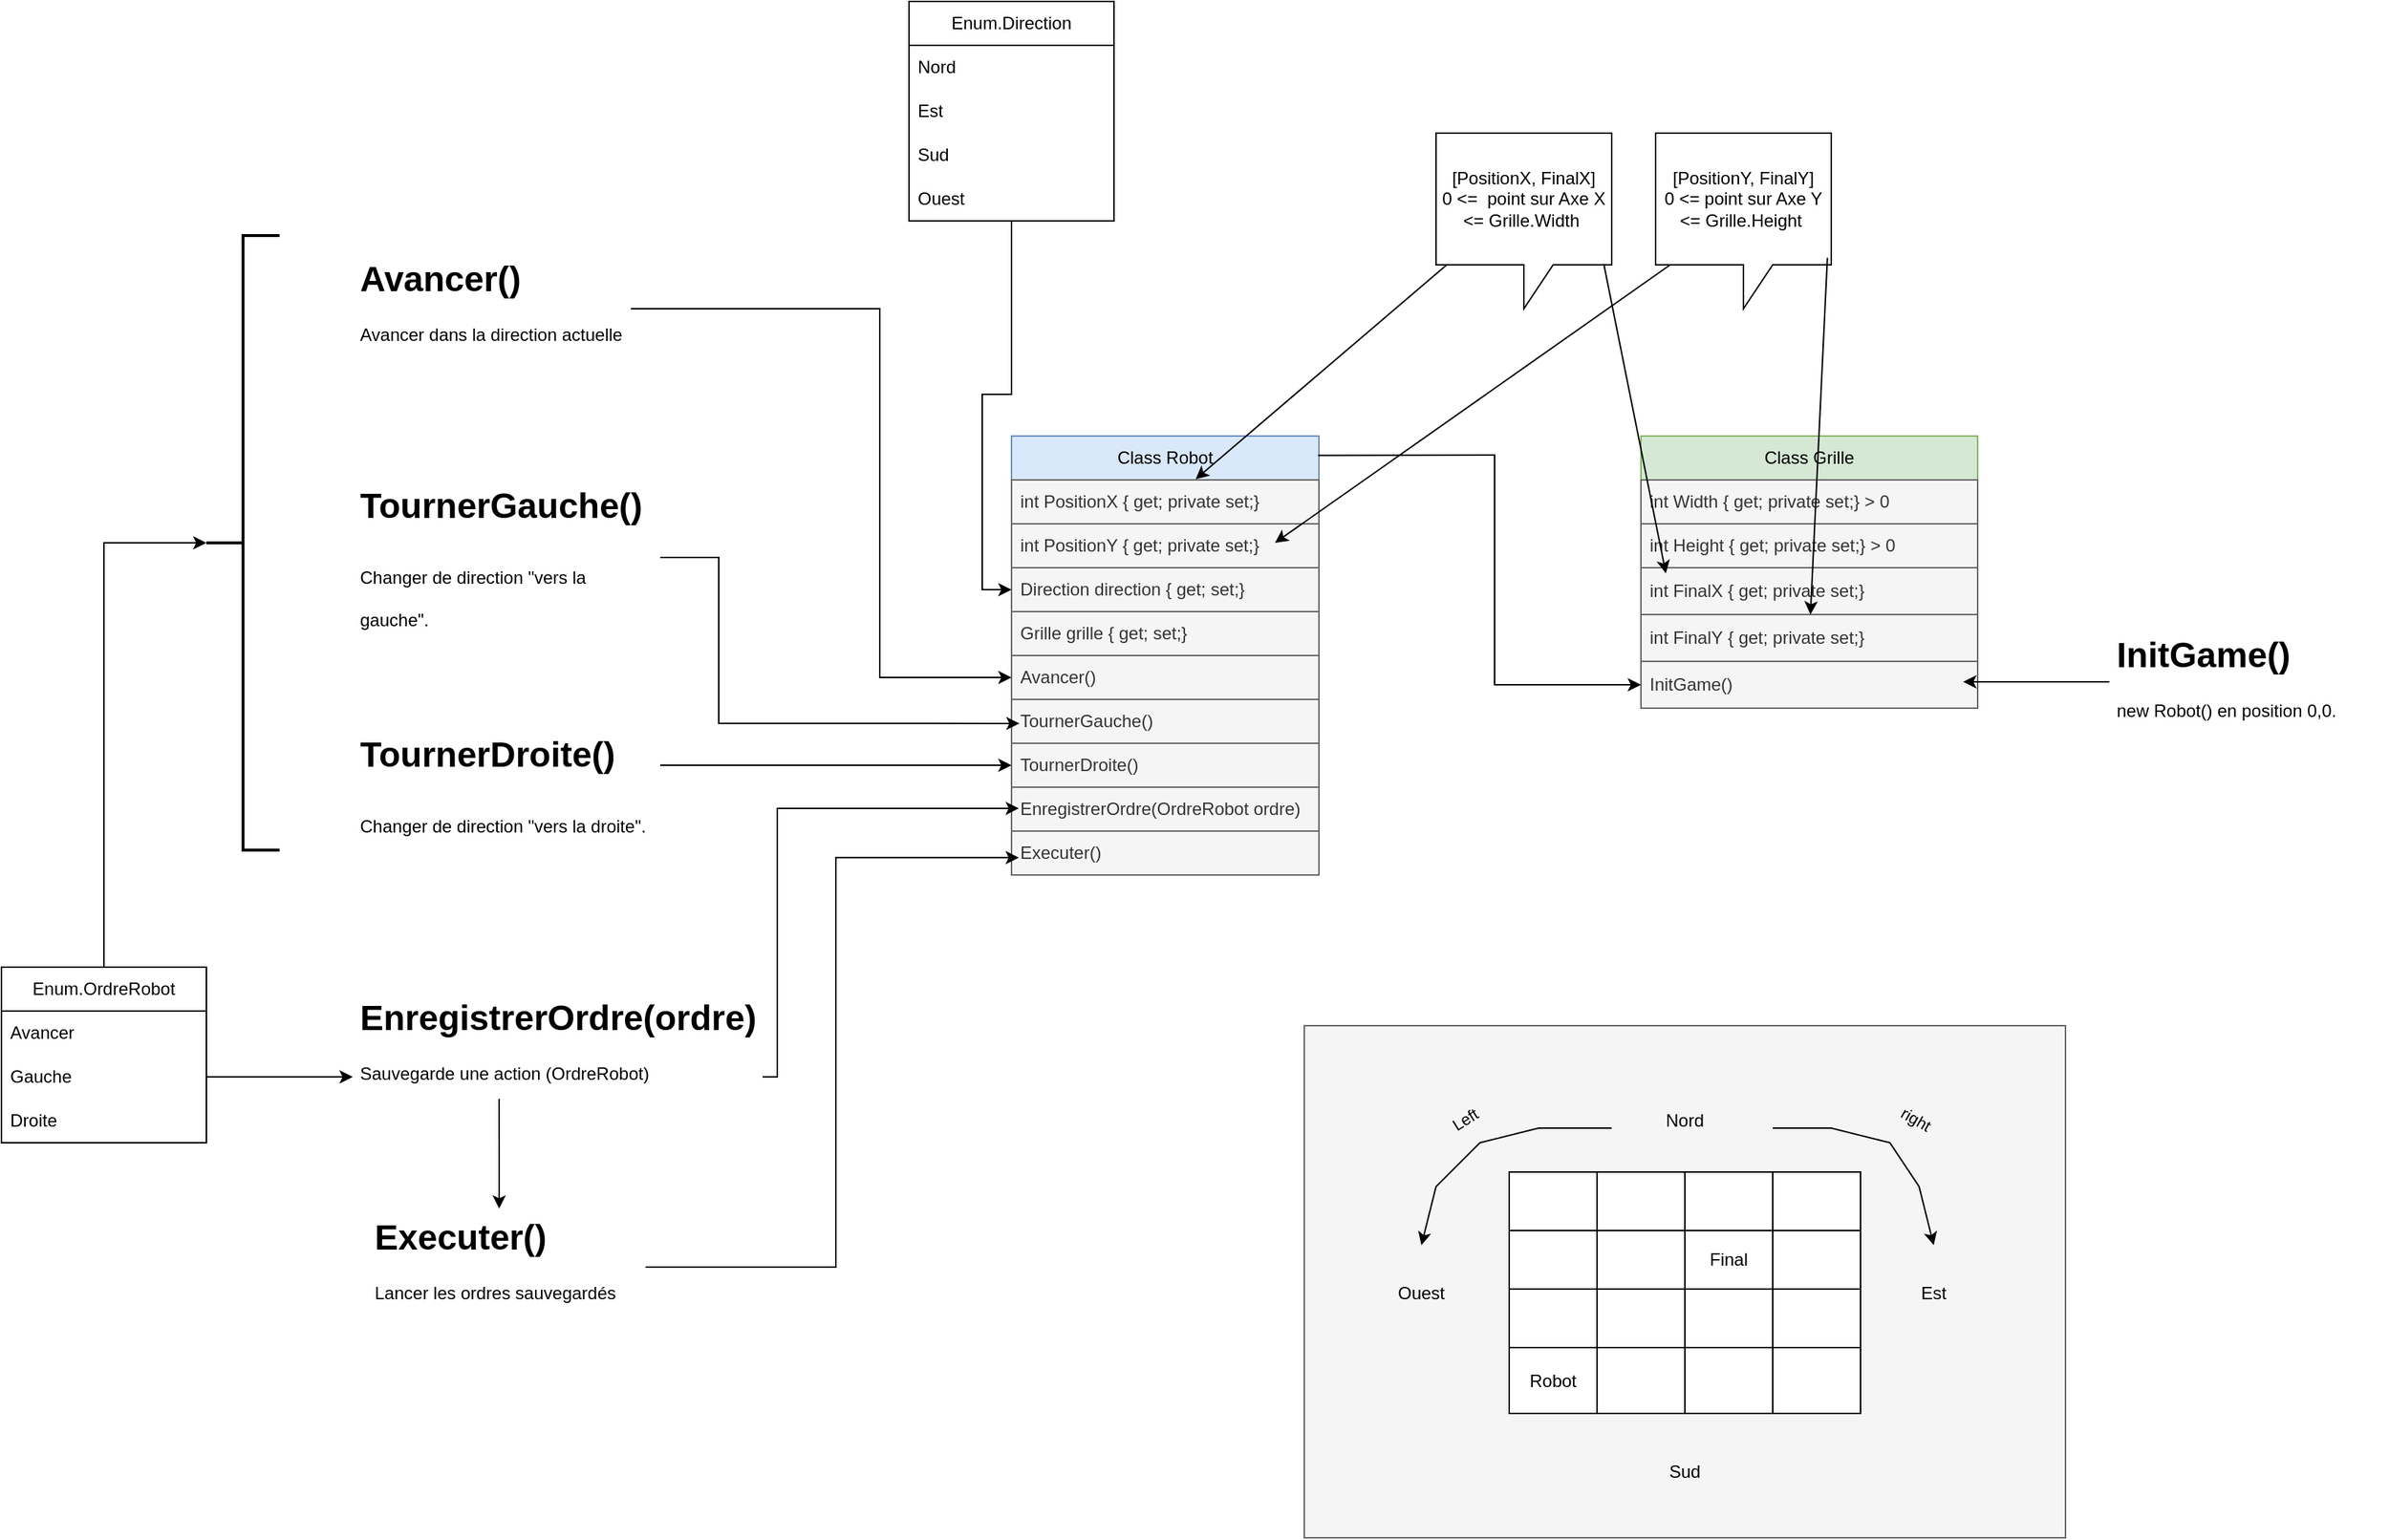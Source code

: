<mxfile version="22.1.5" type="github">
  <diagram name="Page-1" id="VhgcgTBq95Pmw-9vcF3V">
    <mxGraphModel dx="1379" dy="802" grid="1" gridSize="10" guides="1" tooltips="1" connect="1" arrows="1" fold="1" page="1" pageScale="1" pageWidth="3300" pageHeight="4681" math="0" shadow="0">
      <root>
        <mxCell id="0" />
        <mxCell id="1" parent="0" />
        <mxCell id="qqzEdZoCKTwrQgAhdA4L-1" value="Class Grille" style="swimlane;fontStyle=0;childLayout=stackLayout;horizontal=1;startSize=30;horizontalStack=0;resizeParent=1;resizeParentMax=0;resizeLast=0;collapsible=1;marginBottom=0;whiteSpace=wrap;html=1;fillColor=#d5e8d4;strokeColor=#82b366;" parent="1" vertex="1">
          <mxGeometry x="1570" y="427" width="230" height="186" as="geometry" />
        </mxCell>
        <mxCell id="qqzEdZoCKTwrQgAhdA4L-2" value="int Width { get; private set;} &amp;gt; 0" style="text;strokeColor=#666666;fillColor=#f5f5f5;align=left;verticalAlign=middle;spacingLeft=4;spacingRight=4;overflow=hidden;points=[[0,0.5],[1,0.5]];portConstraint=eastwest;rotatable=0;whiteSpace=wrap;html=1;fontColor=#333333;" parent="qqzEdZoCKTwrQgAhdA4L-1" vertex="1">
          <mxGeometry y="30" width="230" height="30" as="geometry" />
        </mxCell>
        <mxCell id="qqzEdZoCKTwrQgAhdA4L-3" value="int&amp;nbsp;Height { get; private set;} &amp;gt; 0" style="text;strokeColor=#666666;fillColor=#f5f5f5;align=left;verticalAlign=middle;spacingLeft=4;spacingRight=4;overflow=hidden;points=[[0,0.5],[1,0.5]];portConstraint=eastwest;rotatable=0;whiteSpace=wrap;html=1;fontColor=#333333;" parent="qqzEdZoCKTwrQgAhdA4L-1" vertex="1">
          <mxGeometry y="60" width="230" height="30" as="geometry" />
        </mxCell>
        <mxCell id="qqzEdZoCKTwrQgAhdA4L-4" value="int&amp;nbsp;FinalX { get; private set;}" style="text;strokeColor=#666666;fillColor=#f5f5f5;align=left;verticalAlign=middle;spacingLeft=4;spacingRight=4;overflow=hidden;points=[[0,0.5],[1,0.5]];portConstraint=eastwest;rotatable=0;whiteSpace=wrap;html=1;fontColor=#333333;" parent="qqzEdZoCKTwrQgAhdA4L-1" vertex="1">
          <mxGeometry y="90" width="230" height="32" as="geometry" />
        </mxCell>
        <mxCell id="qqzEdZoCKTwrQgAhdA4L-6" value="int FinalY&amp;nbsp;{ get; private set;}" style="text;strokeColor=#666666;fillColor=#f5f5f5;align=left;verticalAlign=middle;spacingLeft=4;spacingRight=4;overflow=hidden;points=[[0,0.5],[1,0.5]];portConstraint=eastwest;rotatable=0;whiteSpace=wrap;html=1;fontColor=#333333;" parent="qqzEdZoCKTwrQgAhdA4L-1" vertex="1">
          <mxGeometry y="122" width="230" height="32" as="geometry" />
        </mxCell>
        <mxCell id="qqzEdZoCKTwrQgAhdA4L-7" value="InitGame()" style="text;strokeColor=#666666;fillColor=#f5f5f5;align=left;verticalAlign=middle;spacingLeft=4;spacingRight=4;overflow=hidden;points=[[0,0.5],[1,0.5]];portConstraint=eastwest;rotatable=0;whiteSpace=wrap;html=1;fontColor=#333333;" parent="qqzEdZoCKTwrQgAhdA4L-1" vertex="1">
          <mxGeometry y="154" width="230" height="32" as="geometry" />
        </mxCell>
        <mxCell id="qqzEdZoCKTwrQgAhdA4L-9" value="Class Robot" style="swimlane;fontStyle=0;childLayout=stackLayout;horizontal=1;startSize=30;horizontalStack=0;resizeParent=1;resizeParentMax=0;resizeLast=0;collapsible=1;marginBottom=0;whiteSpace=wrap;html=1;fillColor=#dae8fc;strokeColor=#6c8ebf;" parent="1" vertex="1">
          <mxGeometry x="1140" y="427" width="210" height="300" as="geometry" />
        </mxCell>
        <mxCell id="qqzEdZoCKTwrQgAhdA4L-10" value="int PositionX { get; private set;}&amp;nbsp;" style="text;align=left;verticalAlign=middle;spacingLeft=4;spacingRight=4;overflow=hidden;points=[[0,0.5],[1,0.5]];portConstraint=eastwest;rotatable=0;whiteSpace=wrap;html=1;fillColor=#f5f5f5;fontColor=#333333;strokeColor=#666666;" parent="qqzEdZoCKTwrQgAhdA4L-9" vertex="1">
          <mxGeometry y="30" width="210" height="30" as="geometry" />
        </mxCell>
        <mxCell id="qqzEdZoCKTwrQgAhdA4L-11" value="int PositionY { get; private set;}&amp;nbsp;" style="text;align=left;verticalAlign=middle;spacingLeft=4;spacingRight=4;overflow=hidden;points=[[0,0.5],[1,0.5]];portConstraint=eastwest;rotatable=0;whiteSpace=wrap;html=1;fillColor=#f5f5f5;fontColor=#333333;strokeColor=#666666;" parent="qqzEdZoCKTwrQgAhdA4L-9" vertex="1">
          <mxGeometry y="60" width="210" height="30" as="geometry" />
        </mxCell>
        <mxCell id="qqzEdZoCKTwrQgAhdA4L-14" value="Direction direction { get; set;}" style="text;align=left;verticalAlign=middle;spacingLeft=4;spacingRight=4;overflow=hidden;points=[[0,0.5],[1,0.5]];portConstraint=eastwest;rotatable=0;whiteSpace=wrap;html=1;fillColor=#f5f5f5;fontColor=#333333;strokeColor=#666666;" parent="qqzEdZoCKTwrQgAhdA4L-9" vertex="1">
          <mxGeometry y="90" width="210" height="30" as="geometry" />
        </mxCell>
        <mxCell id="qqzEdZoCKTwrQgAhdA4L-17" value="Grille grille { get; set;}" style="text;align=left;verticalAlign=middle;spacingLeft=4;spacingRight=4;overflow=hidden;points=[[0,0.5],[1,0.5]];portConstraint=eastwest;rotatable=0;whiteSpace=wrap;html=1;fillColor=#f5f5f5;fontColor=#333333;strokeColor=#666666;" parent="qqzEdZoCKTwrQgAhdA4L-9" vertex="1">
          <mxGeometry y="120" width="210" height="30" as="geometry" />
        </mxCell>
        <mxCell id="qqzEdZoCKTwrQgAhdA4L-12" value="Avancer()" style="text;align=left;verticalAlign=middle;spacingLeft=4;spacingRight=4;overflow=hidden;points=[[0,0.5],[1,0.5]];portConstraint=eastwest;rotatable=0;whiteSpace=wrap;html=1;fillColor=#f5f5f5;fontColor=#333333;strokeColor=#666666;" parent="qqzEdZoCKTwrQgAhdA4L-9" vertex="1">
          <mxGeometry y="150" width="210" height="30" as="geometry" />
        </mxCell>
        <mxCell id="qqzEdZoCKTwrQgAhdA4L-19" value="TournerGauche()" style="text;align=left;verticalAlign=middle;spacingLeft=4;spacingRight=4;overflow=hidden;points=[[0,0.5],[1,0.5]];portConstraint=eastwest;rotatable=0;whiteSpace=wrap;html=1;fillColor=#f5f5f5;fontColor=#333333;strokeColor=#666666;" parent="qqzEdZoCKTwrQgAhdA4L-9" vertex="1">
          <mxGeometry y="180" width="210" height="30" as="geometry" />
        </mxCell>
        <mxCell id="qqzEdZoCKTwrQgAhdA4L-20" value="TournerDroite()" style="text;align=left;verticalAlign=middle;spacingLeft=4;spacingRight=4;overflow=hidden;points=[[0,0.5],[1,0.5]];portConstraint=eastwest;rotatable=0;whiteSpace=wrap;html=1;fillColor=#f5f5f5;fontColor=#333333;strokeColor=#666666;" parent="qqzEdZoCKTwrQgAhdA4L-9" vertex="1">
          <mxGeometry y="210" width="210" height="30" as="geometry" />
        </mxCell>
        <mxCell id="qqzEdZoCKTwrQgAhdA4L-21" value="EnregistrerOrdre(OrdreRobot ordre)" style="text;align=left;verticalAlign=middle;spacingLeft=4;spacingRight=4;overflow=hidden;points=[[0,0.5],[1,0.5]];portConstraint=eastwest;rotatable=0;whiteSpace=wrap;html=1;fillColor=#f5f5f5;fontColor=#333333;strokeColor=#666666;" parent="qqzEdZoCKTwrQgAhdA4L-9" vertex="1">
          <mxGeometry y="240" width="210" height="30" as="geometry" />
        </mxCell>
        <mxCell id="qqzEdZoCKTwrQgAhdA4L-22" value="Executer()" style="text;align=left;verticalAlign=middle;spacingLeft=4;spacingRight=4;overflow=hidden;points=[[0,0.5],[1,0.5]];portConstraint=eastwest;rotatable=0;whiteSpace=wrap;html=1;fillColor=#f5f5f5;fontColor=#333333;strokeColor=#666666;" parent="qqzEdZoCKTwrQgAhdA4L-9" vertex="1">
          <mxGeometry y="270" width="210" height="30" as="geometry" />
        </mxCell>
        <mxCell id="lX1yc3wwbv_Ot165KATT-20" style="edgeStyle=orthogonalEdgeStyle;rounded=0;orthogonalLoop=1;jettySize=auto;html=1;entryX=0;entryY=0.5;entryDx=0;entryDy=0;" parent="1" source="qqzEdZoCKTwrQgAhdA4L-23" target="qqzEdZoCKTwrQgAhdA4L-14" edge="1">
          <mxGeometry relative="1" as="geometry" />
        </mxCell>
        <mxCell id="qqzEdZoCKTwrQgAhdA4L-23" value="Enum.Direction" style="swimlane;fontStyle=0;childLayout=stackLayout;horizontal=1;startSize=30;horizontalStack=0;resizeParent=1;resizeParentMax=0;resizeLast=0;collapsible=1;marginBottom=0;whiteSpace=wrap;html=1;" parent="1" vertex="1">
          <mxGeometry x="1070" y="130" width="140" height="150" as="geometry" />
        </mxCell>
        <mxCell id="qqzEdZoCKTwrQgAhdA4L-24" value="Nord&lt;span style=&quot;white-space: pre;&quot;&gt;&#x9;&lt;/span&gt;&lt;span style=&quot;white-space: pre;&quot;&gt;&#x9;&lt;/span&gt;" style="text;strokeColor=none;fillColor=none;align=left;verticalAlign=middle;spacingLeft=4;spacingRight=4;overflow=hidden;points=[[0,0.5],[1,0.5]];portConstraint=eastwest;rotatable=0;whiteSpace=wrap;html=1;" parent="qqzEdZoCKTwrQgAhdA4L-23" vertex="1">
          <mxGeometry y="30" width="140" height="30" as="geometry" />
        </mxCell>
        <mxCell id="qqzEdZoCKTwrQgAhdA4L-25" value="Est" style="text;strokeColor=none;fillColor=none;align=left;verticalAlign=middle;spacingLeft=4;spacingRight=4;overflow=hidden;points=[[0,0.5],[1,0.5]];portConstraint=eastwest;rotatable=0;whiteSpace=wrap;html=1;" parent="qqzEdZoCKTwrQgAhdA4L-23" vertex="1">
          <mxGeometry y="60" width="140" height="30" as="geometry" />
        </mxCell>
        <mxCell id="qqzEdZoCKTwrQgAhdA4L-26" value="Sud" style="text;strokeColor=none;fillColor=none;align=left;verticalAlign=middle;spacingLeft=4;spacingRight=4;overflow=hidden;points=[[0,0.5],[1,0.5]];portConstraint=eastwest;rotatable=0;whiteSpace=wrap;html=1;" parent="qqzEdZoCKTwrQgAhdA4L-23" vertex="1">
          <mxGeometry y="90" width="140" height="30" as="geometry" />
        </mxCell>
        <mxCell id="qqzEdZoCKTwrQgAhdA4L-27" value="Ouest" style="text;strokeColor=none;fillColor=none;align=left;verticalAlign=middle;spacingLeft=4;spacingRight=4;overflow=hidden;points=[[0,0.5],[1,0.5]];portConstraint=eastwest;rotatable=0;whiteSpace=wrap;html=1;" parent="qqzEdZoCKTwrQgAhdA4L-23" vertex="1">
          <mxGeometry y="120" width="140" height="30" as="geometry" />
        </mxCell>
        <mxCell id="lX1yc3wwbv_Ot165KATT-1" value="Enum.OrdreRobot" style="swimlane;fontStyle=0;childLayout=stackLayout;horizontal=1;startSize=30;horizontalStack=0;resizeParent=1;resizeParentMax=0;resizeLast=0;collapsible=1;marginBottom=0;whiteSpace=wrap;html=1;" parent="1" vertex="1">
          <mxGeometry x="450" y="790" width="140" height="120" as="geometry" />
        </mxCell>
        <mxCell id="lX1yc3wwbv_Ot165KATT-2" value="Avancer" style="text;strokeColor=none;fillColor=none;align=left;verticalAlign=middle;spacingLeft=4;spacingRight=4;overflow=hidden;points=[[0,0.5],[1,0.5]];portConstraint=eastwest;rotatable=0;whiteSpace=wrap;html=1;" parent="lX1yc3wwbv_Ot165KATT-1" vertex="1">
          <mxGeometry y="30" width="140" height="30" as="geometry" />
        </mxCell>
        <mxCell id="lX1yc3wwbv_Ot165KATT-3" value="Gauche" style="text;strokeColor=none;fillColor=none;align=left;verticalAlign=middle;spacingLeft=4;spacingRight=4;overflow=hidden;points=[[0,0.5],[1,0.5]];portConstraint=eastwest;rotatable=0;whiteSpace=wrap;html=1;" parent="lX1yc3wwbv_Ot165KATT-1" vertex="1">
          <mxGeometry y="60" width="140" height="30" as="geometry" />
        </mxCell>
        <mxCell id="lX1yc3wwbv_Ot165KATT-4" value="Droite" style="text;strokeColor=none;fillColor=none;align=left;verticalAlign=middle;spacingLeft=4;spacingRight=4;overflow=hidden;points=[[0,0.5],[1,0.5]];portConstraint=eastwest;rotatable=0;whiteSpace=wrap;html=1;" parent="lX1yc3wwbv_Ot165KATT-1" vertex="1">
          <mxGeometry y="90" width="140" height="30" as="geometry" />
        </mxCell>
        <mxCell id="lX1yc3wwbv_Ot165KATT-12" style="edgeStyle=orthogonalEdgeStyle;rounded=0;orthogonalLoop=1;jettySize=auto;html=1;entryX=0;entryY=0.5;entryDx=0;entryDy=0;" parent="1" source="lX1yc3wwbv_Ot165KATT-5" target="qqzEdZoCKTwrQgAhdA4L-12" edge="1">
          <mxGeometry relative="1" as="geometry">
            <Array as="points">
              <mxPoint x="1050" y="340" />
              <mxPoint x="1050" y="592" />
            </Array>
          </mxGeometry>
        </mxCell>
        <mxCell id="lX1yc3wwbv_Ot165KATT-5" value="&lt;h1&gt;Avancer()&lt;/h1&gt;&lt;p&gt;Avancer dans la direction actuelle&lt;/p&gt;" style="text;html=1;strokeColor=none;fillColor=none;spacing=5;spacingTop=-20;whiteSpace=wrap;overflow=hidden;rounded=0;" parent="1" vertex="1">
          <mxGeometry x="690" y="300" width="190" height="80" as="geometry" />
        </mxCell>
        <mxCell id="lX1yc3wwbv_Ot165KATT-6" value="&lt;h1&gt;&lt;span style=&quot;background-color: initial;&quot;&gt;TournerGauche()&lt;/span&gt;&lt;/h1&gt;&lt;h1&gt;&lt;span style=&quot;background-color: initial; font-size: 12px; font-weight: normal;&quot;&gt;Changer de direction &quot;vers la gauche&quot;.&lt;/span&gt;&lt;br&gt;&lt;/h1&gt;" style="text;html=1;strokeColor=none;fillColor=none;spacing=5;spacingTop=-20;whiteSpace=wrap;overflow=hidden;rounded=0;" parent="1" vertex="1">
          <mxGeometry x="690" y="455" width="210" height="110" as="geometry" />
        </mxCell>
        <mxCell id="lX1yc3wwbv_Ot165KATT-13" style="edgeStyle=orthogonalEdgeStyle;rounded=0;orthogonalLoop=1;jettySize=auto;html=1;entryX=0;entryY=0.75;entryDx=0;entryDy=0;" parent="1" source="lX1yc3wwbv_Ot165KATT-7" target="qqzEdZoCKTwrQgAhdA4L-9" edge="1">
          <mxGeometry relative="1" as="geometry">
            <Array as="points">
              <mxPoint x="870" y="652" />
              <mxPoint x="870" y="652" />
            </Array>
          </mxGeometry>
        </mxCell>
        <mxCell id="lX1yc3wwbv_Ot165KATT-7" value="&lt;h1&gt;&lt;span style=&quot;background-color: initial;&quot;&gt;TournerDroite()&lt;/span&gt;&lt;/h1&gt;&lt;h1&gt;&lt;span style=&quot;background-color: initial; font-size: 12px; font-weight: normal;&quot;&gt;Changer de direction &quot;vers la droite&quot;.&lt;/span&gt;&lt;br&gt;&lt;/h1&gt;" style="text;html=1;strokeColor=none;fillColor=none;spacing=5;spacingTop=-20;whiteSpace=wrap;overflow=hidden;rounded=0;" parent="1" vertex="1">
          <mxGeometry x="690" y="625" width="210" height="110" as="geometry" />
        </mxCell>
        <mxCell id="lX1yc3wwbv_Ot165KATT-58" value="" style="edgeStyle=orthogonalEdgeStyle;rounded=0;orthogonalLoop=1;jettySize=auto;html=1;exitX=0.357;exitY=0.625;exitDx=0;exitDy=0;exitPerimeter=0;" parent="1" source="lX1yc3wwbv_Ot165KATT-8" target="lX1yc3wwbv_Ot165KATT-9" edge="1">
          <mxGeometry relative="1" as="geometry">
            <Array as="points">
              <mxPoint x="790" y="920" />
              <mxPoint x="790" y="920" />
            </Array>
          </mxGeometry>
        </mxCell>
        <mxCell id="lX1yc3wwbv_Ot165KATT-8" value="&lt;h1&gt;EnregistrerOrdre(ordre)&lt;/h1&gt;&lt;p&gt;Sauvegarde une action (OrdreRobot)&lt;/p&gt;" style="text;html=1;strokeColor=none;fillColor=none;spacing=5;spacingTop=-20;whiteSpace=wrap;overflow=hidden;rounded=0;" parent="1" vertex="1">
          <mxGeometry x="690" y="805" width="280" height="120" as="geometry" />
        </mxCell>
        <mxCell id="lX1yc3wwbv_Ot165KATT-9" value="&lt;h1&gt;Executer()&lt;/h1&gt;&lt;p&gt;Lancer les ordres sauvegardés&lt;/p&gt;" style="text;html=1;strokeColor=none;fillColor=none;spacing=5;spacingTop=-20;whiteSpace=wrap;overflow=hidden;rounded=0;" parent="1" vertex="1">
          <mxGeometry x="700" y="955" width="190" height="80" as="geometry" />
        </mxCell>
        <mxCell id="lX1yc3wwbv_Ot165KATT-11" style="edgeStyle=orthogonalEdgeStyle;rounded=0;orthogonalLoop=1;jettySize=auto;html=1;entryX=0.026;entryY=0.548;entryDx=0;entryDy=0;entryPerimeter=0;" parent="1" source="lX1yc3wwbv_Ot165KATT-6" target="qqzEdZoCKTwrQgAhdA4L-19" edge="1">
          <mxGeometry relative="1" as="geometry">
            <Array as="points">
              <mxPoint x="940" y="510" />
              <mxPoint x="940" y="623" />
            </Array>
          </mxGeometry>
        </mxCell>
        <mxCell id="lX1yc3wwbv_Ot165KATT-14" style="edgeStyle=orthogonalEdgeStyle;rounded=0;orthogonalLoop=1;jettySize=auto;html=1;entryX=0.024;entryY=0.482;entryDx=0;entryDy=0;entryPerimeter=0;" parent="1" source="lX1yc3wwbv_Ot165KATT-8" target="qqzEdZoCKTwrQgAhdA4L-21" edge="1">
          <mxGeometry relative="1" as="geometry">
            <Array as="points">
              <mxPoint x="980" y="865" />
              <mxPoint x="980" y="682" />
            </Array>
          </mxGeometry>
        </mxCell>
        <mxCell id="lX1yc3wwbv_Ot165KATT-15" style="edgeStyle=orthogonalEdgeStyle;rounded=0;orthogonalLoop=1;jettySize=auto;html=1;entryX=0.024;entryY=0.604;entryDx=0;entryDy=0;entryPerimeter=0;" parent="1" source="lX1yc3wwbv_Ot165KATT-9" target="qqzEdZoCKTwrQgAhdA4L-22" edge="1">
          <mxGeometry relative="1" as="geometry">
            <Array as="points">
              <mxPoint x="1020" y="995" />
              <mxPoint x="1020" y="715" />
            </Array>
          </mxGeometry>
        </mxCell>
        <mxCell id="lX1yc3wwbv_Ot165KATT-16" value="&lt;h1&gt;InitGame()&lt;/h1&gt;&lt;p&gt;new Robot() en position 0,0.&lt;/p&gt;" style="text;html=1;strokeColor=none;fillColor=none;spacing=5;spacingTop=-20;whiteSpace=wrap;overflow=hidden;rounded=0;" parent="1" vertex="1">
          <mxGeometry x="1890" y="557" width="190" height="80" as="geometry" />
        </mxCell>
        <mxCell id="lX1yc3wwbv_Ot165KATT-17" style="edgeStyle=orthogonalEdgeStyle;rounded=0;orthogonalLoop=1;jettySize=auto;html=1;entryX=0.957;entryY=0.437;entryDx=0;entryDy=0;entryPerimeter=0;" parent="1" source="lX1yc3wwbv_Ot165KATT-16" target="qqzEdZoCKTwrQgAhdA4L-7" edge="1">
          <mxGeometry relative="1" as="geometry">
            <Array as="points">
              <mxPoint x="1870" y="595" />
              <mxPoint x="1870" y="595" />
            </Array>
          </mxGeometry>
        </mxCell>
        <mxCell id="lX1yc3wwbv_Ot165KATT-18" value="" style="endArrow=classic;html=1;rounded=0;exitX=0.997;exitY=0.044;exitDx=0;exitDy=0;exitPerimeter=0;entryX=0;entryY=0.5;entryDx=0;entryDy=0;" parent="1" source="qqzEdZoCKTwrQgAhdA4L-9" target="qqzEdZoCKTwrQgAhdA4L-7" edge="1">
          <mxGeometry width="50" height="50" relative="1" as="geometry">
            <mxPoint x="1530" y="635" as="sourcePoint" />
            <mxPoint x="1580" y="585" as="targetPoint" />
            <Array as="points">
              <mxPoint x="1470" y="440" />
              <mxPoint x="1470" y="597" />
            </Array>
          </mxGeometry>
        </mxCell>
        <mxCell id="lX1yc3wwbv_Ot165KATT-19" style="edgeStyle=orthogonalEdgeStyle;rounded=0;orthogonalLoop=1;jettySize=auto;html=1;entryX=0;entryY=0.5;entryDx=0;entryDy=0;" parent="1" source="lX1yc3wwbv_Ot165KATT-3" target="lX1yc3wwbv_Ot165KATT-8" edge="1">
          <mxGeometry relative="1" as="geometry" />
        </mxCell>
        <mxCell id="lX1yc3wwbv_Ot165KATT-21" value="[PositionX, FinalX]&lt;br&gt;0 &amp;lt;=&amp;nbsp; point sur Axe X &amp;lt;= Grille.Width&amp;nbsp;" style="shape=callout;whiteSpace=wrap;html=1;perimeter=calloutPerimeter;" parent="1" vertex="1">
          <mxGeometry x="1430" y="220" width="120" height="120" as="geometry" />
        </mxCell>
        <mxCell id="lX1yc3wwbv_Ot165KATT-22" value="[PositionY, FinalY]&lt;br&gt;0 &amp;lt;= point sur Axe Y &amp;lt;= Grille.Height&amp;nbsp;" style="shape=callout;whiteSpace=wrap;html=1;perimeter=calloutPerimeter;" parent="1" vertex="1">
          <mxGeometry x="1580" y="220" width="120" height="120" as="geometry" />
        </mxCell>
        <mxCell id="lX1yc3wwbv_Ot165KATT-24" value="" style="endArrow=classic;html=1;rounded=0;exitX=0.978;exitY=0.71;exitDx=0;exitDy=0;exitPerimeter=0;" parent="1" source="lX1yc3wwbv_Ot165KATT-22" target="qqzEdZoCKTwrQgAhdA4L-6" edge="1">
          <mxGeometry width="50" height="50" relative="1" as="geometry">
            <mxPoint x="1520" y="660" as="sourcePoint" />
            <mxPoint x="1570" y="610" as="targetPoint" />
          </mxGeometry>
        </mxCell>
        <mxCell id="lX1yc3wwbv_Ot165KATT-25" value="" style="endArrow=classic;html=1;rounded=0;entryX=0.599;entryY=-0.017;entryDx=0;entryDy=0;entryPerimeter=0;" parent="1" source="lX1yc3wwbv_Ot165KATT-21" target="qqzEdZoCKTwrQgAhdA4L-10" edge="1">
          <mxGeometry width="50" height="50" relative="1" as="geometry">
            <mxPoint x="1520" y="440" as="sourcePoint" />
            <mxPoint x="1250" y="470" as="targetPoint" />
          </mxGeometry>
        </mxCell>
        <mxCell id="lX1yc3wwbv_Ot165KATT-26" value="" style="endArrow=classic;html=1;rounded=0;entryX=0.857;entryY=0.433;entryDx=0;entryDy=0;entryPerimeter=0;exitX=0.083;exitY=0.75;exitDx=0;exitDy=0;exitPerimeter=0;" parent="1" source="lX1yc3wwbv_Ot165KATT-22" target="qqzEdZoCKTwrQgAhdA4L-11" edge="1">
          <mxGeometry width="50" height="50" relative="1" as="geometry">
            <mxPoint x="1600" y="320" as="sourcePoint" />
            <mxPoint x="1620" y="390" as="targetPoint" />
          </mxGeometry>
        </mxCell>
        <mxCell id="lX1yc3wwbv_Ot165KATT-27" value="" style="endArrow=classic;html=1;rounded=0;exitX=0.955;exitY=0.745;exitDx=0;exitDy=0;exitPerimeter=0;entryX=0.074;entryY=0.123;entryDx=0;entryDy=0;entryPerimeter=0;" parent="1" source="lX1yc3wwbv_Ot165KATT-21" target="qqzEdZoCKTwrQgAhdA4L-4" edge="1">
          <mxGeometry width="50" height="50" relative="1" as="geometry">
            <mxPoint x="1570" y="440" as="sourcePoint" />
            <mxPoint x="1620" y="390" as="targetPoint" />
          </mxGeometry>
        </mxCell>
        <mxCell id="lX1yc3wwbv_Ot165KATT-55" value="" style="group;fillColor=#f5f5f5;fontColor=#333333;strokeColor=#666666;" parent="1" vertex="1" connectable="0">
          <mxGeometry x="1340" y="830" width="520" height="350" as="geometry" />
        </mxCell>
        <mxCell id="lX1yc3wwbv_Ot165KATT-28" value="" style="shape=table;startSize=0;container=1;collapsible=0;childLayout=tableLayout;" parent="lX1yc3wwbv_Ot165KATT-55" vertex="1">
          <mxGeometry x="140" y="100" width="240" height="165" as="geometry" />
        </mxCell>
        <mxCell id="lX1yc3wwbv_Ot165KATT-29" value="" style="shape=tableRow;horizontal=0;startSize=0;swimlaneHead=0;swimlaneBody=0;strokeColor=inherit;top=0;left=0;bottom=0;right=0;collapsible=0;dropTarget=0;fillColor=none;points=[[0,0.5],[1,0.5]];portConstraint=eastwest;" parent="lX1yc3wwbv_Ot165KATT-28" vertex="1">
          <mxGeometry width="240" height="40" as="geometry" />
        </mxCell>
        <mxCell id="lX1yc3wwbv_Ot165KATT-30" value="" style="shape=partialRectangle;html=1;whiteSpace=wrap;connectable=0;strokeColor=inherit;overflow=hidden;fillColor=none;top=0;left=0;bottom=0;right=0;pointerEvents=1;" parent="lX1yc3wwbv_Ot165KATT-29" vertex="1">
          <mxGeometry width="60" height="40" as="geometry">
            <mxRectangle width="60" height="40" as="alternateBounds" />
          </mxGeometry>
        </mxCell>
        <mxCell id="lX1yc3wwbv_Ot165KATT-31" value="" style="shape=partialRectangle;html=1;whiteSpace=wrap;connectable=0;strokeColor=inherit;overflow=hidden;fillColor=none;top=0;left=0;bottom=0;right=0;pointerEvents=1;" parent="lX1yc3wwbv_Ot165KATT-29" vertex="1">
          <mxGeometry x="60" width="60" height="40" as="geometry">
            <mxRectangle width="60" height="40" as="alternateBounds" />
          </mxGeometry>
        </mxCell>
        <mxCell id="lX1yc3wwbv_Ot165KATT-32" value="" style="shape=partialRectangle;html=1;whiteSpace=wrap;connectable=0;strokeColor=inherit;overflow=hidden;fillColor=none;top=0;left=0;bottom=0;right=0;pointerEvents=1;" parent="lX1yc3wwbv_Ot165KATT-29" vertex="1">
          <mxGeometry x="120" width="60" height="40" as="geometry">
            <mxRectangle width="60" height="40" as="alternateBounds" />
          </mxGeometry>
        </mxCell>
        <mxCell id="lX1yc3wwbv_Ot165KATT-33" value="" style="shape=partialRectangle;html=1;whiteSpace=wrap;connectable=0;strokeColor=inherit;overflow=hidden;fillColor=none;top=0;left=0;bottom=0;right=0;pointerEvents=1;" parent="lX1yc3wwbv_Ot165KATT-29" vertex="1">
          <mxGeometry x="180" width="60" height="40" as="geometry">
            <mxRectangle width="60" height="40" as="alternateBounds" />
          </mxGeometry>
        </mxCell>
        <mxCell id="lX1yc3wwbv_Ot165KATT-34" value="" style="shape=tableRow;horizontal=0;startSize=0;swimlaneHead=0;swimlaneBody=0;strokeColor=inherit;top=0;left=0;bottom=0;right=0;collapsible=0;dropTarget=0;fillColor=none;points=[[0,0.5],[1,0.5]];portConstraint=eastwest;" parent="lX1yc3wwbv_Ot165KATT-28" vertex="1">
          <mxGeometry y="40" width="240" height="40" as="geometry" />
        </mxCell>
        <mxCell id="lX1yc3wwbv_Ot165KATT-35" value="" style="shape=partialRectangle;html=1;whiteSpace=wrap;connectable=0;strokeColor=inherit;overflow=hidden;fillColor=none;top=0;left=0;bottom=0;right=0;pointerEvents=1;" parent="lX1yc3wwbv_Ot165KATT-34" vertex="1">
          <mxGeometry width="60" height="40" as="geometry">
            <mxRectangle width="60" height="40" as="alternateBounds" />
          </mxGeometry>
        </mxCell>
        <mxCell id="lX1yc3wwbv_Ot165KATT-36" value="" style="shape=partialRectangle;html=1;whiteSpace=wrap;connectable=0;strokeColor=inherit;overflow=hidden;fillColor=none;top=0;left=0;bottom=0;right=0;pointerEvents=1;" parent="lX1yc3wwbv_Ot165KATT-34" vertex="1">
          <mxGeometry x="60" width="60" height="40" as="geometry">
            <mxRectangle width="60" height="40" as="alternateBounds" />
          </mxGeometry>
        </mxCell>
        <mxCell id="lX1yc3wwbv_Ot165KATT-37" value="Final" style="shape=partialRectangle;html=1;whiteSpace=wrap;connectable=0;strokeColor=inherit;overflow=hidden;fillColor=none;top=0;left=0;bottom=0;right=0;pointerEvents=1;" parent="lX1yc3wwbv_Ot165KATT-34" vertex="1">
          <mxGeometry x="120" width="60" height="40" as="geometry">
            <mxRectangle width="60" height="40" as="alternateBounds" />
          </mxGeometry>
        </mxCell>
        <mxCell id="lX1yc3wwbv_Ot165KATT-38" value="" style="shape=partialRectangle;html=1;whiteSpace=wrap;connectable=0;strokeColor=inherit;overflow=hidden;fillColor=none;top=0;left=0;bottom=0;right=0;pointerEvents=1;" parent="lX1yc3wwbv_Ot165KATT-34" vertex="1">
          <mxGeometry x="180" width="60" height="40" as="geometry">
            <mxRectangle width="60" height="40" as="alternateBounds" />
          </mxGeometry>
        </mxCell>
        <mxCell id="lX1yc3wwbv_Ot165KATT-39" value="" style="shape=tableRow;horizontal=0;startSize=0;swimlaneHead=0;swimlaneBody=0;strokeColor=inherit;top=0;left=0;bottom=0;right=0;collapsible=0;dropTarget=0;fillColor=none;points=[[0,0.5],[1,0.5]];portConstraint=eastwest;" parent="lX1yc3wwbv_Ot165KATT-28" vertex="1">
          <mxGeometry y="80" width="240" height="40" as="geometry" />
        </mxCell>
        <mxCell id="lX1yc3wwbv_Ot165KATT-40" value="" style="shape=partialRectangle;html=1;whiteSpace=wrap;connectable=0;strokeColor=inherit;overflow=hidden;fillColor=none;top=0;left=0;bottom=0;right=0;pointerEvents=1;" parent="lX1yc3wwbv_Ot165KATT-39" vertex="1">
          <mxGeometry width="60" height="40" as="geometry">
            <mxRectangle width="60" height="40" as="alternateBounds" />
          </mxGeometry>
        </mxCell>
        <mxCell id="lX1yc3wwbv_Ot165KATT-41" value="" style="shape=partialRectangle;html=1;whiteSpace=wrap;connectable=0;strokeColor=inherit;overflow=hidden;fillColor=none;top=0;left=0;bottom=0;right=0;pointerEvents=1;" parent="lX1yc3wwbv_Ot165KATT-39" vertex="1">
          <mxGeometry x="60" width="60" height="40" as="geometry">
            <mxRectangle width="60" height="40" as="alternateBounds" />
          </mxGeometry>
        </mxCell>
        <mxCell id="lX1yc3wwbv_Ot165KATT-42" value="" style="shape=partialRectangle;html=1;whiteSpace=wrap;connectable=0;strokeColor=inherit;overflow=hidden;fillColor=none;top=0;left=0;bottom=0;right=0;pointerEvents=1;" parent="lX1yc3wwbv_Ot165KATT-39" vertex="1">
          <mxGeometry x="120" width="60" height="40" as="geometry">
            <mxRectangle width="60" height="40" as="alternateBounds" />
          </mxGeometry>
        </mxCell>
        <mxCell id="lX1yc3wwbv_Ot165KATT-43" value="" style="shape=partialRectangle;html=1;whiteSpace=wrap;connectable=0;strokeColor=inherit;overflow=hidden;fillColor=none;top=0;left=0;bottom=0;right=0;pointerEvents=1;" parent="lX1yc3wwbv_Ot165KATT-39" vertex="1">
          <mxGeometry x="180" width="60" height="40" as="geometry">
            <mxRectangle width="60" height="40" as="alternateBounds" />
          </mxGeometry>
        </mxCell>
        <mxCell id="lX1yc3wwbv_Ot165KATT-44" value="" style="shape=tableRow;horizontal=0;startSize=0;swimlaneHead=0;swimlaneBody=0;strokeColor=inherit;top=0;left=0;bottom=0;right=0;collapsible=0;dropTarget=0;fillColor=none;points=[[0,0.5],[1,0.5]];portConstraint=eastwest;" parent="lX1yc3wwbv_Ot165KATT-28" vertex="1">
          <mxGeometry y="120" width="240" height="45" as="geometry" />
        </mxCell>
        <mxCell id="lX1yc3wwbv_Ot165KATT-45" value="Robot" style="shape=partialRectangle;html=1;whiteSpace=wrap;connectable=0;strokeColor=inherit;overflow=hidden;fillColor=none;top=0;left=0;bottom=0;right=0;pointerEvents=1;" parent="lX1yc3wwbv_Ot165KATT-44" vertex="1">
          <mxGeometry width="60" height="45" as="geometry">
            <mxRectangle width="60" height="45" as="alternateBounds" />
          </mxGeometry>
        </mxCell>
        <mxCell id="lX1yc3wwbv_Ot165KATT-46" value="" style="shape=partialRectangle;html=1;whiteSpace=wrap;connectable=0;strokeColor=inherit;overflow=hidden;fillColor=none;top=0;left=0;bottom=0;right=0;pointerEvents=1;" parent="lX1yc3wwbv_Ot165KATT-44" vertex="1">
          <mxGeometry x="60" width="60" height="45" as="geometry">
            <mxRectangle width="60" height="45" as="alternateBounds" />
          </mxGeometry>
        </mxCell>
        <mxCell id="lX1yc3wwbv_Ot165KATT-47" value="" style="shape=partialRectangle;html=1;whiteSpace=wrap;connectable=0;strokeColor=inherit;overflow=hidden;fillColor=none;top=0;left=0;bottom=0;right=0;pointerEvents=1;" parent="lX1yc3wwbv_Ot165KATT-44" vertex="1">
          <mxGeometry x="120" width="60" height="45" as="geometry">
            <mxRectangle width="60" height="45" as="alternateBounds" />
          </mxGeometry>
        </mxCell>
        <mxCell id="lX1yc3wwbv_Ot165KATT-48" value="" style="shape=partialRectangle;html=1;whiteSpace=wrap;connectable=0;strokeColor=inherit;overflow=hidden;fillColor=none;top=0;left=0;bottom=0;right=0;pointerEvents=1;" parent="lX1yc3wwbv_Ot165KATT-44" vertex="1">
          <mxGeometry x="180" width="60" height="45" as="geometry">
            <mxRectangle width="60" height="45" as="alternateBounds" />
          </mxGeometry>
        </mxCell>
        <mxCell id="lX1yc3wwbv_Ot165KATT-49" value="Nord" style="text;html=1;strokeColor=none;fillColor=none;align=center;verticalAlign=middle;whiteSpace=wrap;rounded=0;" parent="lX1yc3wwbv_Ot165KATT-55" vertex="1">
          <mxGeometry x="230" y="50" width="60" height="30" as="geometry" />
        </mxCell>
        <mxCell id="lX1yc3wwbv_Ot165KATT-50" value="Sud" style="text;html=1;strokeColor=none;fillColor=none;align=center;verticalAlign=middle;whiteSpace=wrap;rounded=0;" parent="lX1yc3wwbv_Ot165KATT-55" vertex="1">
          <mxGeometry x="230" y="290" width="60" height="30" as="geometry" />
        </mxCell>
        <mxCell id="lX1yc3wwbv_Ot165KATT-51" value="Est" style="text;html=1;strokeColor=none;fillColor=none;align=center;verticalAlign=middle;whiteSpace=wrap;rounded=0;" parent="lX1yc3wwbv_Ot165KATT-55" vertex="1">
          <mxGeometry x="400" y="167.5" width="60" height="30" as="geometry" />
        </mxCell>
        <mxCell id="lX1yc3wwbv_Ot165KATT-52" value="Ouest" style="text;html=1;strokeColor=none;fillColor=none;align=center;verticalAlign=middle;whiteSpace=wrap;rounded=0;" parent="lX1yc3wwbv_Ot165KATT-55" vertex="1">
          <mxGeometry x="50" y="167.5" width="60" height="30" as="geometry" />
        </mxCell>
        <mxCell id="hc-aOlogsJLiRoK0UlA1-7" value="&lt;font style=&quot;font-size: 11px;&quot;&gt;right&lt;/font&gt;" style="text;html=1;strokeColor=none;fillColor=none;align=center;verticalAlign=middle;whiteSpace=wrap;rounded=0;rotation=30;" vertex="1" parent="lX1yc3wwbv_Ot165KATT-55">
          <mxGeometry x="388" y="49" width="60" height="30" as="geometry" />
        </mxCell>
        <mxCell id="hc-aOlogsJLiRoK0UlA1-36" value="&lt;font style=&quot;font-size: 11px;&quot;&gt;Left&lt;br&gt;&lt;/font&gt;" style="text;html=1;strokeColor=none;fillColor=none;align=center;verticalAlign=middle;whiteSpace=wrap;rounded=0;rotation=-32;" vertex="1" parent="lX1yc3wwbv_Ot165KATT-55">
          <mxGeometry x="80" y="49" width="60" height="30" as="geometry" />
        </mxCell>
        <mxCell id="lX1yc3wwbv_Ot165KATT-56" value="" style="strokeWidth=2;html=1;shape=mxgraph.flowchart.annotation_2;align=left;labelPosition=right;pointerEvents=1;" parent="1" vertex="1">
          <mxGeometry x="590" y="290" width="50" height="420" as="geometry" />
        </mxCell>
        <mxCell id="lX1yc3wwbv_Ot165KATT-57" style="edgeStyle=orthogonalEdgeStyle;rounded=0;orthogonalLoop=1;jettySize=auto;html=1;entryX=0;entryY=0.5;entryDx=0;entryDy=0;entryPerimeter=0;" parent="1" source="lX1yc3wwbv_Ot165KATT-1" target="lX1yc3wwbv_Ot165KATT-56" edge="1">
          <mxGeometry relative="1" as="geometry" />
        </mxCell>
        <mxCell id="hc-aOlogsJLiRoK0UlA1-6" value="" style="endArrow=classic;html=1;rounded=0;" edge="1" parent="1">
          <mxGeometry width="50" height="50" relative="1" as="geometry">
            <mxPoint x="1660" y="900" as="sourcePoint" />
            <mxPoint x="1770" y="980" as="targetPoint" />
            <Array as="points">
              <mxPoint x="1700" y="900" />
              <mxPoint x="1740" y="910" />
              <mxPoint x="1760" y="940" />
            </Array>
          </mxGeometry>
        </mxCell>
        <mxCell id="hc-aOlogsJLiRoK0UlA1-8" value="" style="endArrow=classic;html=1;rounded=0;" edge="1" parent="1">
          <mxGeometry width="50" height="50" relative="1" as="geometry">
            <mxPoint x="1550" y="900" as="sourcePoint" />
            <mxPoint x="1420" y="980" as="targetPoint" />
            <Array as="points">
              <mxPoint x="1500" y="900" />
              <mxPoint x="1460" y="910" />
              <mxPoint x="1430" y="940" />
            </Array>
          </mxGeometry>
        </mxCell>
      </root>
    </mxGraphModel>
  </diagram>
</mxfile>
